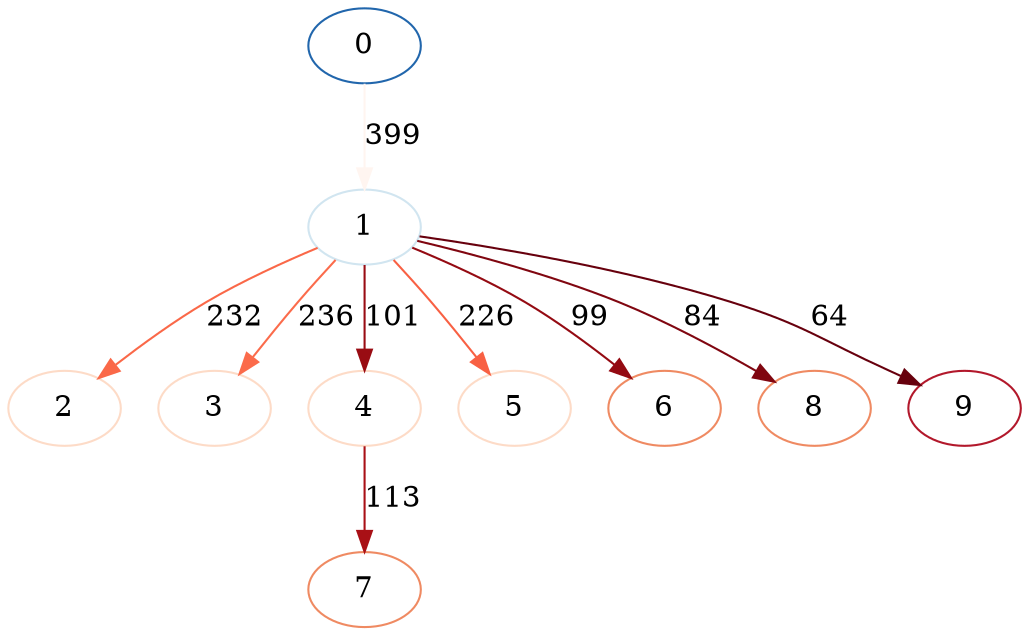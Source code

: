/* Created by igraph @VERSION@ */
digraph {
  0 [
    name="Th086.07"
    dates=0
    year=2007
    color="#2166AC"
  ];
  1 [
    name="Th106.09"
    dates=731
    year=2009
    color="#D1E5F0"
  ];
  2 [
    name="Th106.11"
    dates=1461
    year=2011
    color="#FDDBC7"
  ];
  3 [
    name="Th117.11"
    dates=1461
    year=2011
    color="#FDDBC7"
  ];
  4 [
    name="Th132.11"
    dates=1461
    year=2011
    color="#FDDBC7"
  ];
  5 [
    name="Th134.11"
    dates=1461
    year=2011
    color="#FDDBC7"
  ];
  6 [
    name="Th162.12"
    dates=1826
    year=2012
    color="#EF8A62"
  ];
  7 [
    name="Th196.12"
    dates=1826
    year=2012
    color="#EF8A62"
  ];
  8 [
    name="Th230.12"
    dates=1826
    year=2012
    color="#EF8A62"
  ];
  9 [
    name="Th074.13"
    dates=2192
    year=2013
    color="#B2182B"
  ];

  0 -> 1 [
    weight=399
    label=399
    color="#FFF5F0"
  ];
  1 -> 2 [
    weight=232
    label=232
    color="#FA6848"
  ];
  1 -> 3 [
    weight=236
    label=236
    color="#FB6B4B"
  ];
  1 -> 4 [
    weight=101
    label=101
    color="#990C13"
  ];
  1 -> 5 [
    weight=226
    label=226
    color="#F86043"
  ];
  1 -> 6 [
    weight=99
    label=99
    color="#940A12"
  ];
  4 -> 7 [
    weight=113
    label=113
    color="#A91016"
  ];
  1 -> 8 [
    weight=84
    label=84
    color="#800610"
  ];
  1 -> 9 [
    weight=64
    label=64
    color="#67000D"
  ];
}
